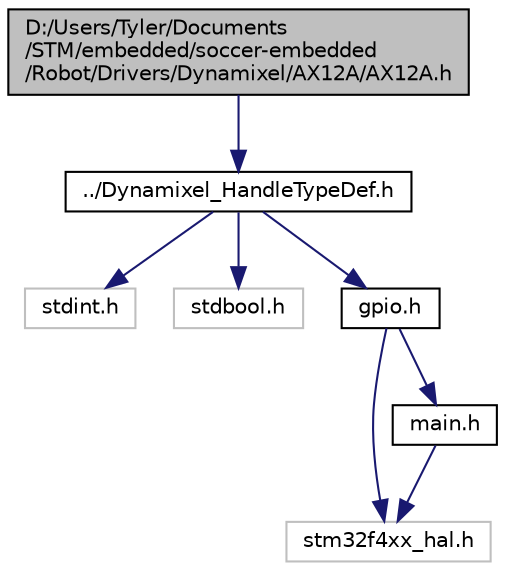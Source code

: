digraph "D:/Users/Tyler/Documents/STM/embedded/soccer-embedded/Robot/Drivers/Dynamixel/AX12A/AX12A.h"
{
  edge [fontname="Helvetica",fontsize="10",labelfontname="Helvetica",labelfontsize="10"];
  node [fontname="Helvetica",fontsize="10",shape=record];
  Node0 [label="D:/Users/Tyler/Documents\l/STM/embedded/soccer-embedded\l/Robot/Drivers/Dynamixel/AX12A/AX12A.h",height=0.2,width=0.4,color="black", fillcolor="grey75", style="filled", fontcolor="black"];
  Node0 -> Node1 [color="midnightblue",fontsize="10",style="solid",fontname="Helvetica"];
  Node1 [label="../Dynamixel_HandleTypeDef.h",height=0.2,width=0.4,color="black", fillcolor="white", style="filled",URL="$_dynamixel___handle_type_def_8h.html",tooltip="This file defines the data structure used by all Dynamixel actuators, as well as user-defined types i..."];
  Node1 -> Node2 [color="midnightblue",fontsize="10",style="solid",fontname="Helvetica"];
  Node2 [label="stdint.h",height=0.2,width=0.4,color="grey75", fillcolor="white", style="filled"];
  Node1 -> Node3 [color="midnightblue",fontsize="10",style="solid",fontname="Helvetica"];
  Node3 [label="stdbool.h",height=0.2,width=0.4,color="grey75", fillcolor="white", style="filled"];
  Node1 -> Node4 [color="midnightblue",fontsize="10",style="solid",fontname="Helvetica"];
  Node4 [label="gpio.h",height=0.2,width=0.4,color="black", fillcolor="white", style="filled",URL="$gpio_8h_source.html"];
  Node4 -> Node5 [color="midnightblue",fontsize="10",style="solid",fontname="Helvetica"];
  Node5 [label="stm32f4xx_hal.h",height=0.2,width=0.4,color="grey75", fillcolor="white", style="filled"];
  Node4 -> Node6 [color="midnightblue",fontsize="10",style="solid",fontname="Helvetica"];
  Node6 [label="main.h",height=0.2,width=0.4,color="black", fillcolor="white", style="filled",URL="$main_8h.html",tooltip=": Header for main.c file. This file contains the common defines of the application. "];
  Node6 -> Node5 [color="midnightblue",fontsize="10",style="solid",fontname="Helvetica"];
}
